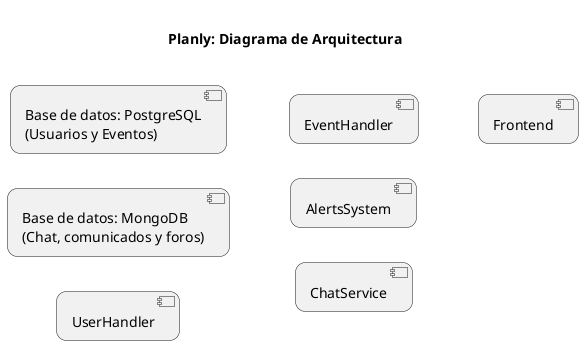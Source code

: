 @startuml ArchitecturalDiagram

    title \n Planly: Diagrama de Arquitectura \n

    left to right direction
    skinparam monochrome true
    skinparam roundcorner 20

    ' Services definition

        ' Database Services
        [Base de datos: PostgreSQL\n(Usuarios y Eventos)] as P_SQL_DB
        [Base de datos: MongoDB\n(Chat, comunicados y foros)] as MONGO_DB

        ' Business and logic services
        [UserHandler] as UHMicro
        [EventHandler] as EHMicro
        [AlertsSystem] as ALSys
        [ChatService] as ChatServ
        [Frontend] as Front

        


@enduml